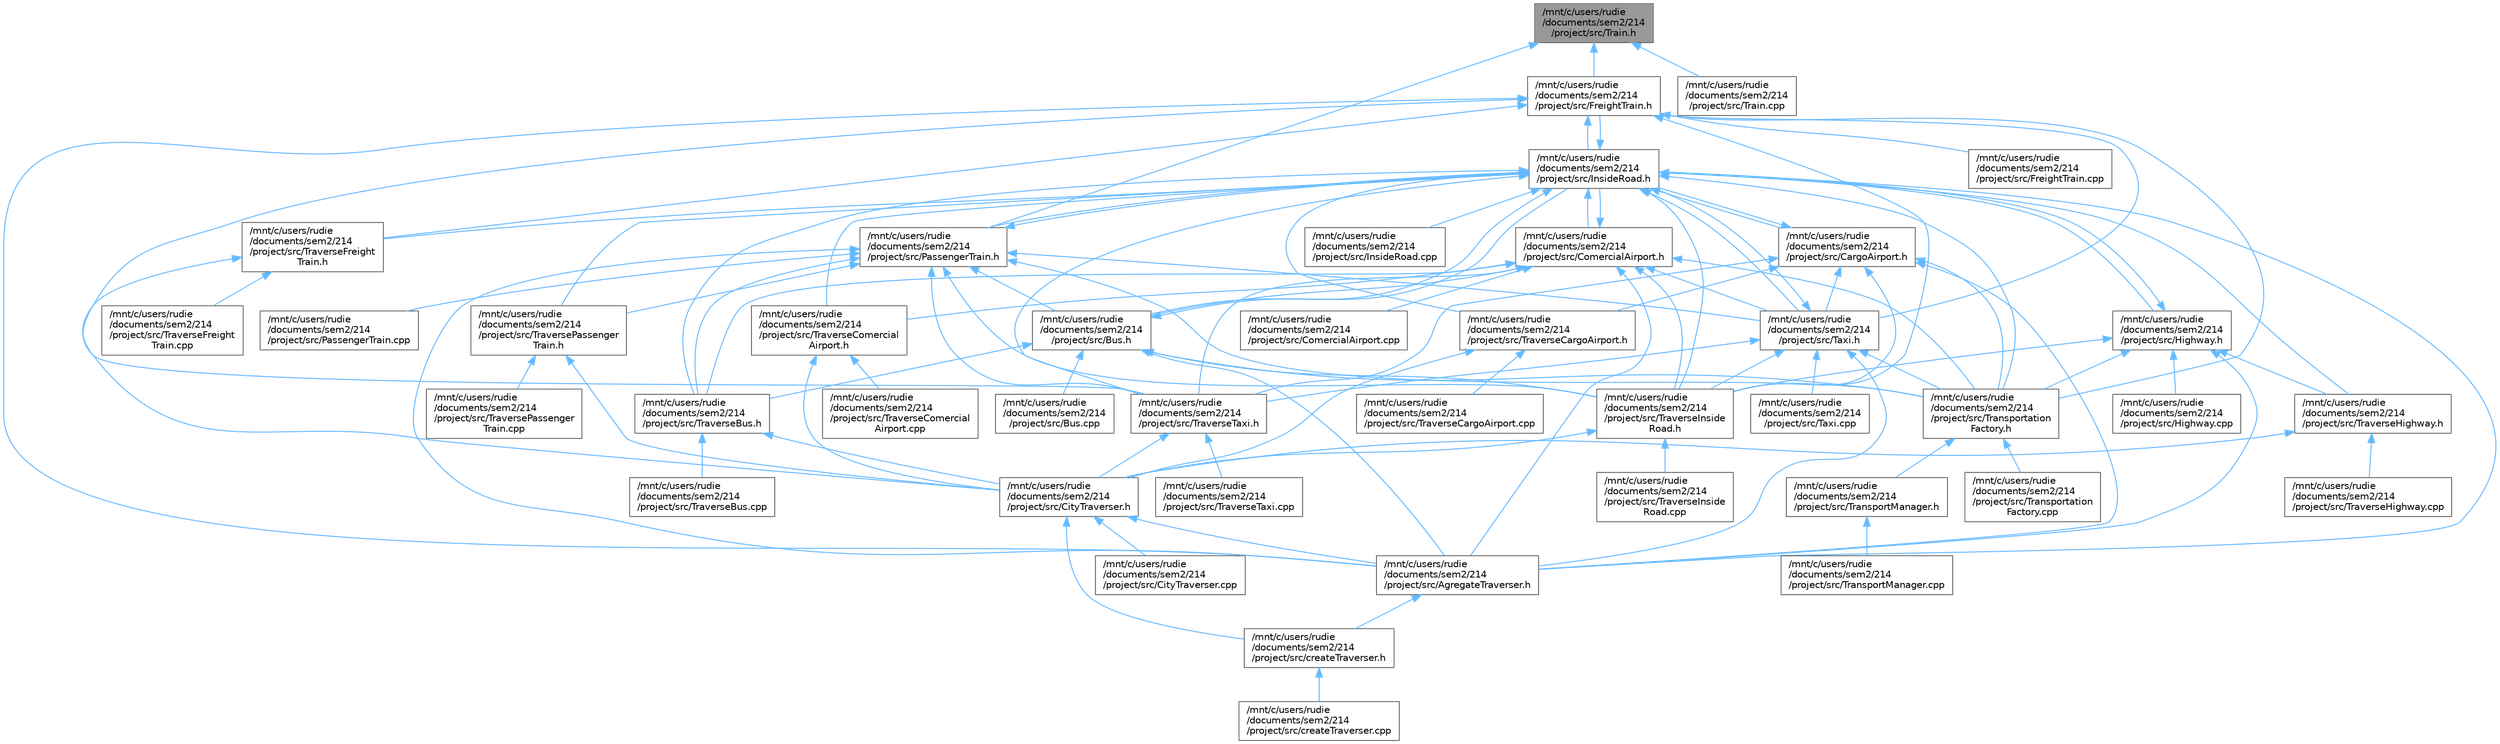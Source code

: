 digraph "/mnt/c/users/rudie/documents/sem2/214/project/src/Train.h"
{
 // LATEX_PDF_SIZE
  bgcolor="transparent";
  edge [fontname=Helvetica,fontsize=10,labelfontname=Helvetica,labelfontsize=10];
  node [fontname=Helvetica,fontsize=10,shape=box,height=0.2,width=0.4];
  Node1 [id="Node000001",label="/mnt/c/users/rudie\l/documents/sem2/214\l/project/src/Train.h",height=0.2,width=0.4,color="gray40", fillcolor="grey60", style="filled", fontcolor="black",tooltip="Header file for the Train class."];
  Node1 -> Node2 [id="edge99_Node000001_Node000002",dir="back",color="steelblue1",style="solid",tooltip=" "];
  Node2 [id="Node000002",label="/mnt/c/users/rudie\l/documents/sem2/214\l/project/src/FreightTrain.h",height=0.2,width=0.4,color="grey40", fillcolor="white", style="filled",URL="$FreightTrain_8h.html",tooltip="Header file for the FreightTrain class."];
  Node2 -> Node3 [id="edge100_Node000002_Node000003",dir="back",color="steelblue1",style="solid",tooltip=" "];
  Node3 [id="Node000003",label="/mnt/c/users/rudie\l/documents/sem2/214\l/project/src/AgregateTraverser.h",height=0.2,width=0.4,color="grey40", fillcolor="white", style="filled",URL="$AgregateTraverser_8h.html",tooltip="Defines the AgregateTraverser class and its interface for creating CityTraverser objects."];
  Node3 -> Node4 [id="edge101_Node000003_Node000004",dir="back",color="steelblue1",style="solid",tooltip=" "];
  Node4 [id="Node000004",label="/mnt/c/users/rudie\l/documents/sem2/214\l/project/src/createTraverser.h",height=0.2,width=0.4,color="grey40", fillcolor="white", style="filled",URL="$createTraverser_8h.html",tooltip="Header file for the CreateTraverser class."];
  Node4 -> Node5 [id="edge102_Node000004_Node000005",dir="back",color="steelblue1",style="solid",tooltip=" "];
  Node5 [id="Node000005",label="/mnt/c/users/rudie\l/documents/sem2/214\l/project/src/createTraverser.cpp",height=0.2,width=0.4,color="grey40", fillcolor="white", style="filled",URL="$createTraverser_8cpp.html",tooltip="Implementation of the CreateTraverser class for creating CityTraverser objects."];
  Node2 -> Node6 [id="edge103_Node000002_Node000006",dir="back",color="steelblue1",style="solid",tooltip=" "];
  Node6 [id="Node000006",label="/mnt/c/users/rudie\l/documents/sem2/214\l/project/src/FreightTrain.cpp",height=0.2,width=0.4,color="grey40", fillcolor="white", style="filled",URL="$FreightTrain_8cpp.html",tooltip="Implementation of the FreightTrain class."];
  Node2 -> Node7 [id="edge104_Node000002_Node000007",dir="back",color="steelblue1",style="solid",tooltip=" "];
  Node7 [id="Node000007",label="/mnt/c/users/rudie\l/documents/sem2/214\l/project/src/InsideRoad.h",height=0.2,width=0.4,color="grey40", fillcolor="white", style="filled",URL="$InsideRoad_8h.html",tooltip="Header file for the InsideRoad class."];
  Node7 -> Node3 [id="edge105_Node000007_Node000003",dir="back",color="steelblue1",style="solid",tooltip=" "];
  Node7 -> Node8 [id="edge106_Node000007_Node000008",dir="back",color="steelblue1",style="solid",tooltip=" "];
  Node8 [id="Node000008",label="/mnt/c/users/rudie\l/documents/sem2/214\l/project/src/Bus.h",height=0.2,width=0.4,color="grey40", fillcolor="white", style="filled",URL="$Bus_8h.html",tooltip="Header file for the Bus class."];
  Node8 -> Node3 [id="edge107_Node000008_Node000003",dir="back",color="steelblue1",style="solid",tooltip=" "];
  Node8 -> Node9 [id="edge108_Node000008_Node000009",dir="back",color="steelblue1",style="solid",tooltip=" "];
  Node9 [id="Node000009",label="/mnt/c/users/rudie\l/documents/sem2/214\l/project/src/Bus.cpp",height=0.2,width=0.4,color="grey40", fillcolor="white", style="filled",URL="$Bus_8cpp.html",tooltip="Implementation of the Bus class."];
  Node8 -> Node7 [id="edge109_Node000008_Node000007",dir="back",color="steelblue1",style="solid",tooltip=" "];
  Node8 -> Node10 [id="edge110_Node000008_Node000010",dir="back",color="steelblue1",style="solid",tooltip=" "];
  Node10 [id="Node000010",label="/mnt/c/users/rudie\l/documents/sem2/214\l/project/src/Transportation\lFactory.h",height=0.2,width=0.4,color="grey40", fillcolor="white", style="filled",URL="$TransportationFactory_8h.html",tooltip="Header file for the TransportationFactory class."];
  Node10 -> Node11 [id="edge111_Node000010_Node000011",dir="back",color="steelblue1",style="solid",tooltip=" "];
  Node11 [id="Node000011",label="/mnt/c/users/rudie\l/documents/sem2/214\l/project/src/TransportManager.h",height=0.2,width=0.4,color="grey40", fillcolor="white", style="filled",URL="$TransportManager_8h.html",tooltip="Header file for the TransportManager class."];
  Node11 -> Node12 [id="edge112_Node000011_Node000012",dir="back",color="steelblue1",style="solid",tooltip=" "];
  Node12 [id="Node000012",label="/mnt/c/users/rudie\l/documents/sem2/214\l/project/src/TransportManager.cpp",height=0.2,width=0.4,color="grey40", fillcolor="white", style="filled",URL="$TransportManager_8cpp.html",tooltip="Implementation of the TransportManager class."];
  Node10 -> Node13 [id="edge113_Node000010_Node000013",dir="back",color="steelblue1",style="solid",tooltip=" "];
  Node13 [id="Node000013",label="/mnt/c/users/rudie\l/documents/sem2/214\l/project/src/Transportation\lFactory.cpp",height=0.2,width=0.4,color="grey40", fillcolor="white", style="filled",URL="$TransportationFactory_8cpp.html",tooltip="Implementation of the TransportationFactory class."];
  Node8 -> Node14 [id="edge114_Node000008_Node000014",dir="back",color="steelblue1",style="solid",tooltip=" "];
  Node14 [id="Node000014",label="/mnt/c/users/rudie\l/documents/sem2/214\l/project/src/TraverseBus.h",height=0.2,width=0.4,color="grey40", fillcolor="white", style="filled",URL="$TraverseBus_8h.html",tooltip="Header file for the TraverseBus class."];
  Node14 -> Node15 [id="edge115_Node000014_Node000015",dir="back",color="steelblue1",style="solid",tooltip=" "];
  Node15 [id="Node000015",label="/mnt/c/users/rudie\l/documents/sem2/214\l/project/src/CityTraverser.h",height=0.2,width=0.4,color="grey40", fillcolor="white", style="filled",URL="$CityTraverser_8h.html",tooltip="Header file for the CityTraverser class, a concrete iterator for traversing transportation elements i..."];
  Node15 -> Node3 [id="edge116_Node000015_Node000003",dir="back",color="steelblue1",style="solid",tooltip=" "];
  Node15 -> Node16 [id="edge117_Node000015_Node000016",dir="back",color="steelblue1",style="solid",tooltip=" "];
  Node16 [id="Node000016",label="/mnt/c/users/rudie\l/documents/sem2/214\l/project/src/CityTraverser.cpp",height=0.2,width=0.4,color="grey40", fillcolor="white", style="filled",URL="$CityTraverser_8cpp.html",tooltip="Implementation of the CityTraverser class."];
  Node15 -> Node4 [id="edge118_Node000015_Node000004",dir="back",color="steelblue1",style="solid",tooltip=" "];
  Node14 -> Node17 [id="edge119_Node000014_Node000017",dir="back",color="steelblue1",style="solid",tooltip=" "];
  Node17 [id="Node000017",label="/mnt/c/users/rudie\l/documents/sem2/214\l/project/src/TraverseBus.cpp",height=0.2,width=0.4,color="grey40", fillcolor="white", style="filled",URL="$TraverseBus_8cpp.html",tooltip="Implementation of the TraverseBus class."];
  Node8 -> Node18 [id="edge120_Node000008_Node000018",dir="back",color="steelblue1",style="solid",tooltip=" "];
  Node18 [id="Node000018",label="/mnt/c/users/rudie\l/documents/sem2/214\l/project/src/TraverseInside\lRoad.h",height=0.2,width=0.4,color="grey40", fillcolor="white", style="filled",URL="$TraverseInsideRoad_8h.html",tooltip="Header file for the TraverseInsideRoad class."];
  Node18 -> Node15 [id="edge121_Node000018_Node000015",dir="back",color="steelblue1",style="solid",tooltip=" "];
  Node18 -> Node19 [id="edge122_Node000018_Node000019",dir="back",color="steelblue1",style="solid",tooltip=" "];
  Node19 [id="Node000019",label="/mnt/c/users/rudie\l/documents/sem2/214\l/project/src/TraverseInside\lRoad.cpp",height=0.2,width=0.4,color="grey40", fillcolor="white", style="filled",URL="$TraverseInsideRoad_8cpp.html",tooltip="Implementation of the TraverseInsideRoad class."];
  Node7 -> Node20 [id="edge123_Node000007_Node000020",dir="back",color="steelblue1",style="solid",tooltip=" "];
  Node20 [id="Node000020",label="/mnt/c/users/rudie\l/documents/sem2/214\l/project/src/CargoAirport.h",height=0.2,width=0.4,color="grey40", fillcolor="white", style="filled",URL="$CargoAirport_8h.html",tooltip="Header file for the CargoAirport class."];
  Node20 -> Node3 [id="edge124_Node000020_Node000003",dir="back",color="steelblue1",style="solid",tooltip=" "];
  Node20 -> Node7 [id="edge125_Node000020_Node000007",dir="back",color="steelblue1",style="solid",tooltip=" "];
  Node20 -> Node21 [id="edge126_Node000020_Node000021",dir="back",color="steelblue1",style="solid",tooltip=" "];
  Node21 [id="Node000021",label="/mnt/c/users/rudie\l/documents/sem2/214\l/project/src/Taxi.h",height=0.2,width=0.4,color="grey40", fillcolor="white", style="filled",URL="$Taxi_8h.html",tooltip="Header file for the Taxi class, which represents a taxi in a public transit system."];
  Node21 -> Node3 [id="edge127_Node000021_Node000003",dir="back",color="steelblue1",style="solid",tooltip=" "];
  Node21 -> Node7 [id="edge128_Node000021_Node000007",dir="back",color="steelblue1",style="solid",tooltip=" "];
  Node21 -> Node22 [id="edge129_Node000021_Node000022",dir="back",color="steelblue1",style="solid",tooltip=" "];
  Node22 [id="Node000022",label="/mnt/c/users/rudie\l/documents/sem2/214\l/project/src/Taxi.cpp",height=0.2,width=0.4,color="grey40", fillcolor="white", style="filled",URL="$Taxi_8cpp.html",tooltip="Implementation of the Taxi class."];
  Node21 -> Node10 [id="edge130_Node000021_Node000010",dir="back",color="steelblue1",style="solid",tooltip=" "];
  Node21 -> Node18 [id="edge131_Node000021_Node000018",dir="back",color="steelblue1",style="solid",tooltip=" "];
  Node21 -> Node23 [id="edge132_Node000021_Node000023",dir="back",color="steelblue1",style="solid",tooltip=" "];
  Node23 [id="Node000023",label="/mnt/c/users/rudie\l/documents/sem2/214\l/project/src/TraverseTaxi.h",height=0.2,width=0.4,color="grey40", fillcolor="white", style="filled",URL="$TraverseTaxi_8h.html",tooltip="Header file for the TraverseTaxi class."];
  Node23 -> Node15 [id="edge133_Node000023_Node000015",dir="back",color="steelblue1",style="solid",tooltip=" "];
  Node23 -> Node24 [id="edge134_Node000023_Node000024",dir="back",color="steelblue1",style="solid",tooltip=" "];
  Node24 [id="Node000024",label="/mnt/c/users/rudie\l/documents/sem2/214\l/project/src/TraverseTaxi.cpp",height=0.2,width=0.4,color="grey40", fillcolor="white", style="filled",URL="$TraverseTaxi_8cpp.html",tooltip="Implementation of the TraverseTaxi class."];
  Node20 -> Node10 [id="edge135_Node000020_Node000010",dir="back",color="steelblue1",style="solid",tooltip=" "];
  Node20 -> Node25 [id="edge136_Node000020_Node000025",dir="back",color="steelblue1",style="solid",tooltip=" "];
  Node25 [id="Node000025",label="/mnt/c/users/rudie\l/documents/sem2/214\l/project/src/TraverseCargoAirport.h",height=0.2,width=0.4,color="grey40", fillcolor="white", style="filled",URL="$TraverseCargoAirport_8h.html",tooltip="Header file for the TraverseCargoAirport class."];
  Node25 -> Node15 [id="edge137_Node000025_Node000015",dir="back",color="steelblue1",style="solid",tooltip=" "];
  Node25 -> Node26 [id="edge138_Node000025_Node000026",dir="back",color="steelblue1",style="solid",tooltip=" "];
  Node26 [id="Node000026",label="/mnt/c/users/rudie\l/documents/sem2/214\l/project/src/TraverseCargoAirport.cpp",height=0.2,width=0.4,color="grey40", fillcolor="white", style="filled",URL="$TraverseCargoAirport_8cpp.html",tooltip="Implementation of the TraverseCargoAirport class."];
  Node20 -> Node18 [id="edge139_Node000020_Node000018",dir="back",color="steelblue1",style="solid",tooltip=" "];
  Node20 -> Node23 [id="edge140_Node000020_Node000023",dir="back",color="steelblue1",style="solid",tooltip=" "];
  Node7 -> Node27 [id="edge141_Node000007_Node000027",dir="back",color="steelblue1",style="solid",tooltip=" "];
  Node27 [id="Node000027",label="/mnt/c/users/rudie\l/documents/sem2/214\l/project/src/ComercialAirport.h",height=0.2,width=0.4,color="grey40", fillcolor="white", style="filled",URL="$ComercialAirport_8h.html",tooltip="Defines the ComercialAirport class which inherits from the Airport class."];
  Node27 -> Node3 [id="edge142_Node000027_Node000003",dir="back",color="steelblue1",style="solid",tooltip=" "];
  Node27 -> Node8 [id="edge143_Node000027_Node000008",dir="back",color="steelblue1",style="solid",tooltip=" "];
  Node27 -> Node28 [id="edge144_Node000027_Node000028",dir="back",color="steelblue1",style="solid",tooltip=" "];
  Node28 [id="Node000028",label="/mnt/c/users/rudie\l/documents/sem2/214\l/project/src/ComercialAirport.cpp",height=0.2,width=0.4,color="grey40", fillcolor="white", style="filled",URL="$ComercialAirport_8cpp.html",tooltip="Implementation of the ComercialAirport class."];
  Node27 -> Node7 [id="edge145_Node000027_Node000007",dir="back",color="steelblue1",style="solid",tooltip=" "];
  Node27 -> Node21 [id="edge146_Node000027_Node000021",dir="back",color="steelblue1",style="solid",tooltip=" "];
  Node27 -> Node10 [id="edge147_Node000027_Node000010",dir="back",color="steelblue1",style="solid",tooltip=" "];
  Node27 -> Node14 [id="edge148_Node000027_Node000014",dir="back",color="steelblue1",style="solid",tooltip=" "];
  Node27 -> Node29 [id="edge149_Node000027_Node000029",dir="back",color="steelblue1",style="solid",tooltip=" "];
  Node29 [id="Node000029",label="/mnt/c/users/rudie\l/documents/sem2/214\l/project/src/TraverseComercial\lAirport.h",height=0.2,width=0.4,color="grey40", fillcolor="white", style="filled",URL="$TraverseComercialAirport_8h.html",tooltip="Header file for the TraverseComercialAirport class."];
  Node29 -> Node15 [id="edge150_Node000029_Node000015",dir="back",color="steelblue1",style="solid",tooltip=" "];
  Node29 -> Node30 [id="edge151_Node000029_Node000030",dir="back",color="steelblue1",style="solid",tooltip=" "];
  Node30 [id="Node000030",label="/mnt/c/users/rudie\l/documents/sem2/214\l/project/src/TraverseComercial\lAirport.cpp",height=0.2,width=0.4,color="grey40", fillcolor="white", style="filled",URL="$TraverseComercialAirport_8cpp.html",tooltip="Implementation of the TraverseComercialAirport class."];
  Node27 -> Node18 [id="edge152_Node000027_Node000018",dir="back",color="steelblue1",style="solid",tooltip=" "];
  Node27 -> Node23 [id="edge153_Node000027_Node000023",dir="back",color="steelblue1",style="solid",tooltip=" "];
  Node7 -> Node2 [id="edge154_Node000007_Node000002",dir="back",color="steelblue1",style="solid",tooltip=" "];
  Node7 -> Node31 [id="edge155_Node000007_Node000031",dir="back",color="steelblue1",style="solid",tooltip=" "];
  Node31 [id="Node000031",label="/mnt/c/users/rudie\l/documents/sem2/214\l/project/src/Highway.h",height=0.2,width=0.4,color="grey40", fillcolor="white", style="filled",URL="$Highway_8h.html",tooltip="Header file for the Highway class."];
  Node31 -> Node3 [id="edge156_Node000031_Node000003",dir="back",color="steelblue1",style="solid",tooltip=" "];
  Node31 -> Node32 [id="edge157_Node000031_Node000032",dir="back",color="steelblue1",style="solid",tooltip=" "];
  Node32 [id="Node000032",label="/mnt/c/users/rudie\l/documents/sem2/214\l/project/src/Highway.cpp",height=0.2,width=0.4,color="grey40", fillcolor="white", style="filled",URL="$Highway_8cpp.html",tooltip="Implementation of the Highway class."];
  Node31 -> Node7 [id="edge158_Node000031_Node000007",dir="back",color="steelblue1",style="solid",tooltip=" "];
  Node31 -> Node10 [id="edge159_Node000031_Node000010",dir="back",color="steelblue1",style="solid",tooltip=" "];
  Node31 -> Node33 [id="edge160_Node000031_Node000033",dir="back",color="steelblue1",style="solid",tooltip=" "];
  Node33 [id="Node000033",label="/mnt/c/users/rudie\l/documents/sem2/214\l/project/src/TraverseHighway.h",height=0.2,width=0.4,color="grey40", fillcolor="white", style="filled",URL="$TraverseHighway_8h.html",tooltip="Header file for the TraverseHighway class."];
  Node33 -> Node15 [id="edge161_Node000033_Node000015",dir="back",color="steelblue1",style="solid",tooltip=" "];
  Node33 -> Node34 [id="edge162_Node000033_Node000034",dir="back",color="steelblue1",style="solid",tooltip=" "];
  Node34 [id="Node000034",label="/mnt/c/users/rudie\l/documents/sem2/214\l/project/src/TraverseHighway.cpp",height=0.2,width=0.4,color="grey40", fillcolor="white", style="filled",URL="$TraverseHighway_8cpp.html",tooltip="Implementation of the TraverseHighway class."];
  Node31 -> Node18 [id="edge163_Node000031_Node000018",dir="back",color="steelblue1",style="solid",tooltip=" "];
  Node7 -> Node35 [id="edge164_Node000007_Node000035",dir="back",color="steelblue1",style="solid",tooltip=" "];
  Node35 [id="Node000035",label="/mnt/c/users/rudie\l/documents/sem2/214\l/project/src/InsideRoad.cpp",height=0.2,width=0.4,color="grey40", fillcolor="white", style="filled",URL="$InsideRoad_8cpp.html",tooltip="Implementation of the InsideRoad class."];
  Node7 -> Node36 [id="edge165_Node000007_Node000036",dir="back",color="steelblue1",style="solid",tooltip=" "];
  Node36 [id="Node000036",label="/mnt/c/users/rudie\l/documents/sem2/214\l/project/src/PassengerTrain.h",height=0.2,width=0.4,color="grey40", fillcolor="white", style="filled",URL="$PassengerTrain_8h.html",tooltip="Header file for the PassengerTrain class."];
  Node36 -> Node3 [id="edge166_Node000036_Node000003",dir="back",color="steelblue1",style="solid",tooltip=" "];
  Node36 -> Node8 [id="edge167_Node000036_Node000008",dir="back",color="steelblue1",style="solid",tooltip=" "];
  Node36 -> Node7 [id="edge168_Node000036_Node000007",dir="back",color="steelblue1",style="solid",tooltip=" "];
  Node36 -> Node37 [id="edge169_Node000036_Node000037",dir="back",color="steelblue1",style="solid",tooltip=" "];
  Node37 [id="Node000037",label="/mnt/c/users/rudie\l/documents/sem2/214\l/project/src/PassengerTrain.cpp",height=0.2,width=0.4,color="grey40", fillcolor="white", style="filled",URL="$PassengerTrain_8cpp.html",tooltip="Implementation of the PassengerTrain class."];
  Node36 -> Node21 [id="edge170_Node000036_Node000021",dir="back",color="steelblue1",style="solid",tooltip=" "];
  Node36 -> Node10 [id="edge171_Node000036_Node000010",dir="back",color="steelblue1",style="solid",tooltip=" "];
  Node36 -> Node14 [id="edge172_Node000036_Node000014",dir="back",color="steelblue1",style="solid",tooltip=" "];
  Node36 -> Node18 [id="edge173_Node000036_Node000018",dir="back",color="steelblue1",style="solid",tooltip=" "];
  Node36 -> Node38 [id="edge174_Node000036_Node000038",dir="back",color="steelblue1",style="solid",tooltip=" "];
  Node38 [id="Node000038",label="/mnt/c/users/rudie\l/documents/sem2/214\l/project/src/TraversePassenger\lTrain.h",height=0.2,width=0.4,color="grey40", fillcolor="white", style="filled",URL="$TraversePassengerTrain_8h.html",tooltip="Header file for the TraversePassengerTrain class."];
  Node38 -> Node15 [id="edge175_Node000038_Node000015",dir="back",color="steelblue1",style="solid",tooltip=" "];
  Node38 -> Node39 [id="edge176_Node000038_Node000039",dir="back",color="steelblue1",style="solid",tooltip=" "];
  Node39 [id="Node000039",label="/mnt/c/users/rudie\l/documents/sem2/214\l/project/src/TraversePassenger\lTrain.cpp",height=0.2,width=0.4,color="grey40", fillcolor="white", style="filled",URL="$TraversePassengerTrain_8cpp.html",tooltip="Implementation of the TraversePassengerTrain class."];
  Node36 -> Node23 [id="edge177_Node000036_Node000023",dir="back",color="steelblue1",style="solid",tooltip=" "];
  Node7 -> Node21 [id="edge178_Node000007_Node000021",dir="back",color="steelblue1",style="solid",tooltip=" "];
  Node7 -> Node10 [id="edge179_Node000007_Node000010",dir="back",color="steelblue1",style="solid",tooltip=" "];
  Node7 -> Node14 [id="edge180_Node000007_Node000014",dir="back",color="steelblue1",style="solid",tooltip=" "];
  Node7 -> Node25 [id="edge181_Node000007_Node000025",dir="back",color="steelblue1",style="solid",tooltip=" "];
  Node7 -> Node29 [id="edge182_Node000007_Node000029",dir="back",color="steelblue1",style="solid",tooltip=" "];
  Node7 -> Node40 [id="edge183_Node000007_Node000040",dir="back",color="steelblue1",style="solid",tooltip=" "];
  Node40 [id="Node000040",label="/mnt/c/users/rudie\l/documents/sem2/214\l/project/src/TraverseFreight\lTrain.h",height=0.2,width=0.4,color="grey40", fillcolor="white", style="filled",URL="$TraverseFreightTrain_8h.html",tooltip="Header file for the TraverseFreightTrain class."];
  Node40 -> Node15 [id="edge184_Node000040_Node000015",dir="back",color="steelblue1",style="solid",tooltip=" "];
  Node40 -> Node41 [id="edge185_Node000040_Node000041",dir="back",color="steelblue1",style="solid",tooltip=" "];
  Node41 [id="Node000041",label="/mnt/c/users/rudie\l/documents/sem2/214\l/project/src/TraverseFreight\lTrain.cpp",height=0.2,width=0.4,color="grey40", fillcolor="white", style="filled",URL="$TraverseFreightTrain_8cpp.html",tooltip="Implementation of the TraverseFreightTrain class."];
  Node7 -> Node33 [id="edge186_Node000007_Node000033",dir="back",color="steelblue1",style="solid",tooltip=" "];
  Node7 -> Node18 [id="edge187_Node000007_Node000018",dir="back",color="steelblue1",style="solid",tooltip=" "];
  Node7 -> Node38 [id="edge188_Node000007_Node000038",dir="back",color="steelblue1",style="solid",tooltip=" "];
  Node7 -> Node23 [id="edge189_Node000007_Node000023",dir="back",color="steelblue1",style="solid",tooltip=" "];
  Node2 -> Node21 [id="edge190_Node000002_Node000021",dir="back",color="steelblue1",style="solid",tooltip=" "];
  Node2 -> Node10 [id="edge191_Node000002_Node000010",dir="back",color="steelblue1",style="solid",tooltip=" "];
  Node2 -> Node40 [id="edge192_Node000002_Node000040",dir="back",color="steelblue1",style="solid",tooltip=" "];
  Node2 -> Node18 [id="edge193_Node000002_Node000018",dir="back",color="steelblue1",style="solid",tooltip=" "];
  Node2 -> Node23 [id="edge194_Node000002_Node000023",dir="back",color="steelblue1",style="solid",tooltip=" "];
  Node1 -> Node36 [id="edge195_Node000001_Node000036",dir="back",color="steelblue1",style="solid",tooltip=" "];
  Node1 -> Node42 [id="edge196_Node000001_Node000042",dir="back",color="steelblue1",style="solid",tooltip=" "];
  Node42 [id="Node000042",label="/mnt/c/users/rudie\l/documents/sem2/214\l/project/src/Train.cpp",height=0.2,width=0.4,color="grey40", fillcolor="white", style="filled",URL="$Train_8cpp.html",tooltip="Implementation of the Train class."];
}
